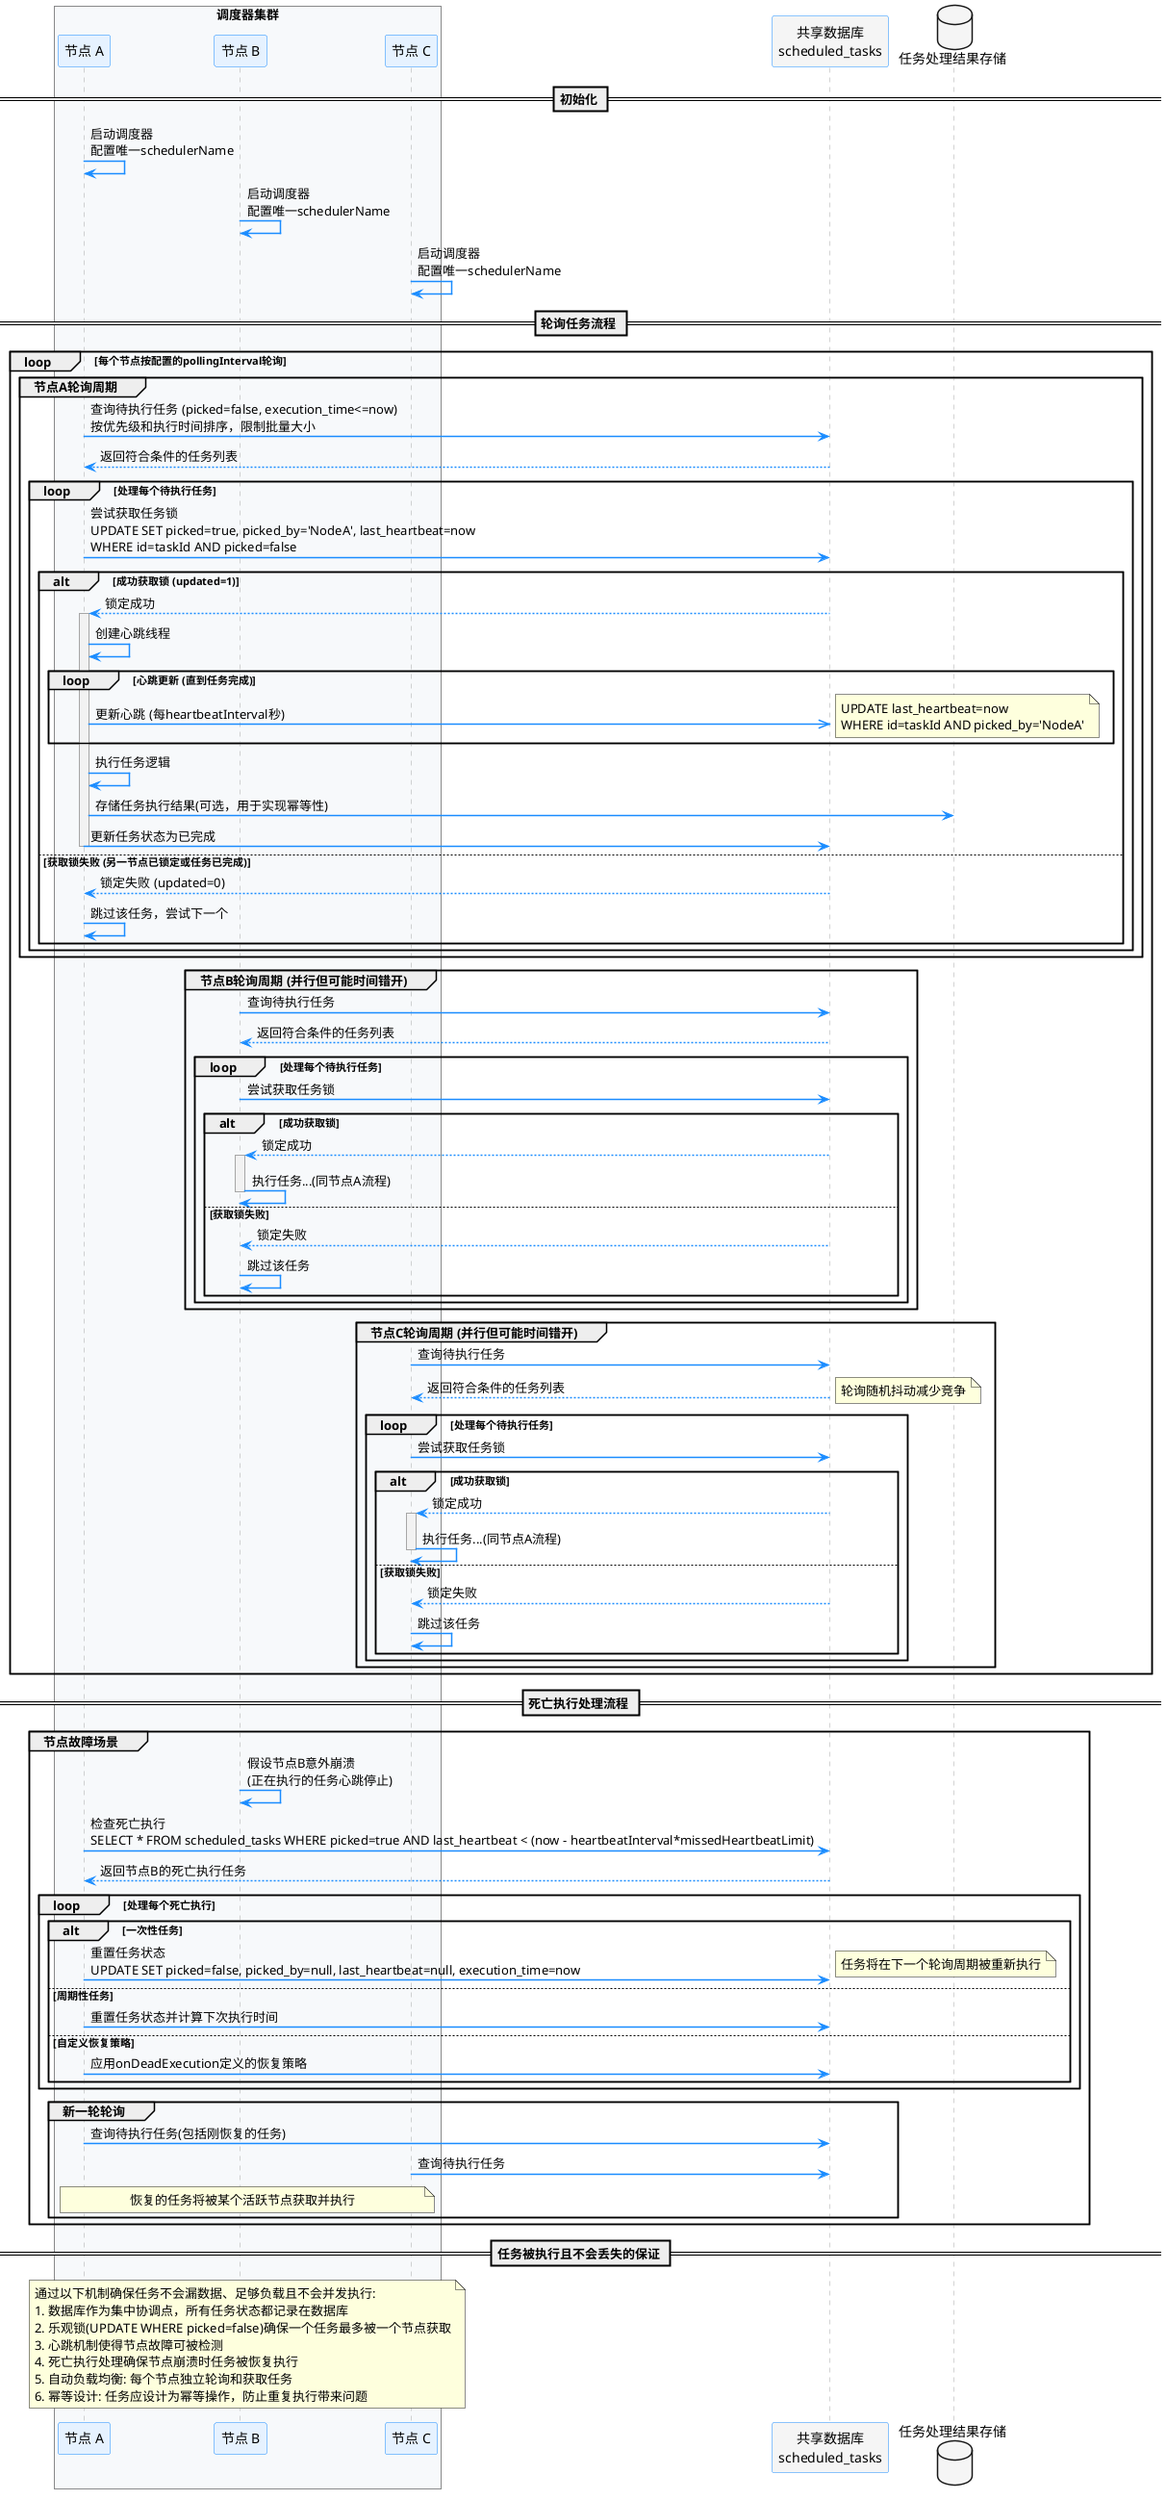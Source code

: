 @startuml db-scheduler 多节点任务获取流程

!define RECTANGLE class

skinparam sequence {
    ArrowThickness 1.5
    ArrowColor #1a8cff
    BorderColor #d9d9d9
    LifeLineBorderColor #a6a6a6
    LifeLineBackgroundColor #f2f2f2
    ParticipantBorderColor #1a8cff
    ParticipantBackgroundColor #e6f2ff
    ParticipantFontSize 14
    ParticipantFontColor #000000
}

box "调度器集群" #f7f9fb
participant "节点 A" as NodeA 
participant "节点 B" as NodeB
participant "节点 C" as NodeC
end box

participant "共享数据库\nscheduled_tasks" as DB #f5f5f5

database "任务处理结果存储" as Result #f5f5f5

== 初始化 ==

NodeA -> NodeA: 启动调度器\n配置唯一schedulerName
NodeB -> NodeB: 启动调度器\n配置唯一schedulerName
NodeC -> NodeC: 启动调度器\n配置唯一schedulerName

== 轮询任务流程 ==

loop 每个节点按配置的pollingInterval轮询
    
    group 节点A轮询周期
        NodeA -> DB: 查询待执行任务 (picked=false, execution_time<=now)\n按优先级和执行时间排序，限制批量大小
        DB --> NodeA: 返回符合条件的任务列表
        
        loop 处理每个待执行任务
            NodeA -> DB: 尝试获取任务锁\nUPDATE SET picked=true, picked_by='NodeA', last_heartbeat=now\nWHERE id=taskId AND picked=false
            
            alt 成功获取锁 (updated=1)
                DB --> NodeA: 锁定成功
                activate NodeA
                
                NodeA -> NodeA: 创建心跳线程
                
                loop 心跳更新 (直到任务完成)
                    NodeA ->> DB: 更新心跳 (每heartbeatInterval秒)
                    note right: UPDATE last_heartbeat=now\nWHERE id=taskId AND picked_by='NodeA'
                end
                
                NodeA -> NodeA: 执行任务逻辑
                NodeA -> Result: 存储任务执行结果(可选，用于实现幂等性)
                
                NodeA -> DB: 更新任务状态为已完成
                deactivate NodeA
            else 获取锁失败 (另一节点已锁定或任务已完成)
                DB --> NodeA: 锁定失败 (updated=0)
                NodeA -> NodeA: 跳过该任务，尝试下一个
            end
        end
    end
    
    group 节点B轮询周期 (并行但可能时间错开)
        NodeB -> DB: 查询待执行任务
        DB --> NodeB: 返回符合条件的任务列表
        
        loop 处理每个待执行任务
            NodeB -> DB: 尝试获取任务锁
            
            alt 成功获取锁
                DB --> NodeB: 锁定成功
                activate NodeB
                NodeB -> NodeB: 执行任务...(同节点A流程)
                deactivate NodeB
            else 获取锁失败
                DB --> NodeB: 锁定失败
                NodeB -> NodeB: 跳过该任务
            end
        end
    end
    
    group 节点C轮询周期 (并行但可能时间错开)
        NodeC -> DB: 查询待执行任务
        DB --> NodeC: 返回符合条件的任务列表
        note right: 轮询随机抖动减少竞争
        
        loop 处理每个待执行任务
            NodeC -> DB: 尝试获取任务锁
            
            alt 成功获取锁
                DB --> NodeC: 锁定成功
                activate NodeC
                NodeC -> NodeC: 执行任务...(同节点A流程)
                deactivate NodeC
            else 获取锁失败
                DB --> NodeC: 锁定失败
                NodeC -> NodeC: 跳过该任务
            end
        end
    end
end

== 死亡执行处理流程 ==

group 节点故障场景
    NodeB -> NodeB: 假设节点B意外崩溃\n(正在执行的任务心跳停止)
    
    NodeA -> DB: 检查死亡执行\nSELECT * FROM scheduled_tasks WHERE picked=true AND last_heartbeat < (now - heartbeatInterval*missedHeartbeatLimit)
    DB --> NodeA: 返回节点B的死亡执行任务
    
    loop 处理每个死亡执行
        alt 一次性任务
            NodeA -> DB: 重置任务状态\nUPDATE SET picked=false, picked_by=null, last_heartbeat=null, execution_time=now
            note right: 任务将在下一个轮询周期被重新执行
        else 周期性任务
            NodeA -> DB: 重置任务状态并计算下次执行时间
        else 自定义恢复策略
            NodeA -> DB: 应用onDeadExecution定义的恢复策略
        end
    end
    
    group 新一轮轮询
        NodeA -> DB: 查询待执行任务(包括刚恢复的任务)
        NodeC -> DB: 查询待执行任务
        
        note over NodeA, NodeC: 恢复的任务将被某个活跃节点获取并执行
    end
end

== 任务被执行且不会丢失的保证 ==

note over NodeA, NodeC
通过以下机制确保任务不会漏数据、足够负载且不会并发执行:
1. 数据库作为集中协调点，所有任务状态都记录在数据库
2. 乐观锁(UPDATE WHERE picked=false)确保一个任务最多被一个节点获取
3. 心跳机制使得节点故障可被检测
4. 死亡执行处理确保节点崩溃时任务被恢复执行
5. 自动负载均衡: 每个节点独立轮询和获取任务
6. 幂等设计: 任务应设计为幂等操作，防止重复执行带来问题
end note

@enduml 
